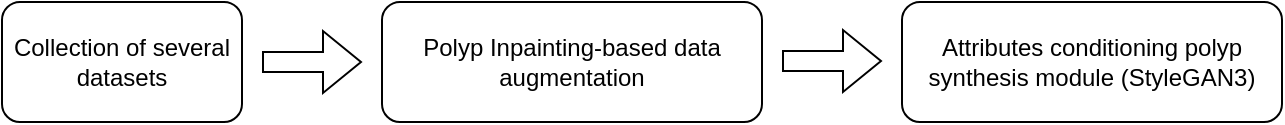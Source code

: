 <mxfile version="21.7.4" type="github">
  <diagram name="Page-1" id="ocZOW99iKOlEjIl13Eoy">
    <mxGraphModel dx="1367" dy="763" grid="1" gridSize="10" guides="1" tooltips="1" connect="1" arrows="1" fold="1" page="1" pageScale="1" pageWidth="850" pageHeight="1100" math="0" shadow="0">
      <root>
        <mxCell id="0" />
        <mxCell id="1" parent="0" />
        <mxCell id="rYt4ZfYrxySEiimZ_eyA-1" value="Collection of several datasets" style="rounded=1;whiteSpace=wrap;html=1;" vertex="1" parent="1">
          <mxGeometry x="150" y="130" width="120" height="60" as="geometry" />
        </mxCell>
        <mxCell id="rYt4ZfYrxySEiimZ_eyA-2" value="" style="shape=flexArrow;endArrow=classic;html=1;rounded=0;" edge="1" parent="1">
          <mxGeometry width="50" height="50" relative="1" as="geometry">
            <mxPoint x="280" y="160" as="sourcePoint" />
            <mxPoint x="330" y="160" as="targetPoint" />
          </mxGeometry>
        </mxCell>
        <mxCell id="rYt4ZfYrxySEiimZ_eyA-3" value="Polyp Inpainting-based data augmentation" style="rounded=1;whiteSpace=wrap;html=1;" vertex="1" parent="1">
          <mxGeometry x="340" y="130" width="190" height="60" as="geometry" />
        </mxCell>
        <mxCell id="rYt4ZfYrxySEiimZ_eyA-4" value="" style="shape=flexArrow;endArrow=classic;html=1;rounded=0;" edge="1" parent="1">
          <mxGeometry width="50" height="50" relative="1" as="geometry">
            <mxPoint x="540" y="159.5" as="sourcePoint" />
            <mxPoint x="590" y="159.5" as="targetPoint" />
          </mxGeometry>
        </mxCell>
        <mxCell id="rYt4ZfYrxySEiimZ_eyA-5" value="Attributes conditioning polyp synthesis module (StyleGAN3)" style="rounded=1;whiteSpace=wrap;html=1;" vertex="1" parent="1">
          <mxGeometry x="600" y="130" width="190" height="60" as="geometry" />
        </mxCell>
      </root>
    </mxGraphModel>
  </diagram>
</mxfile>
